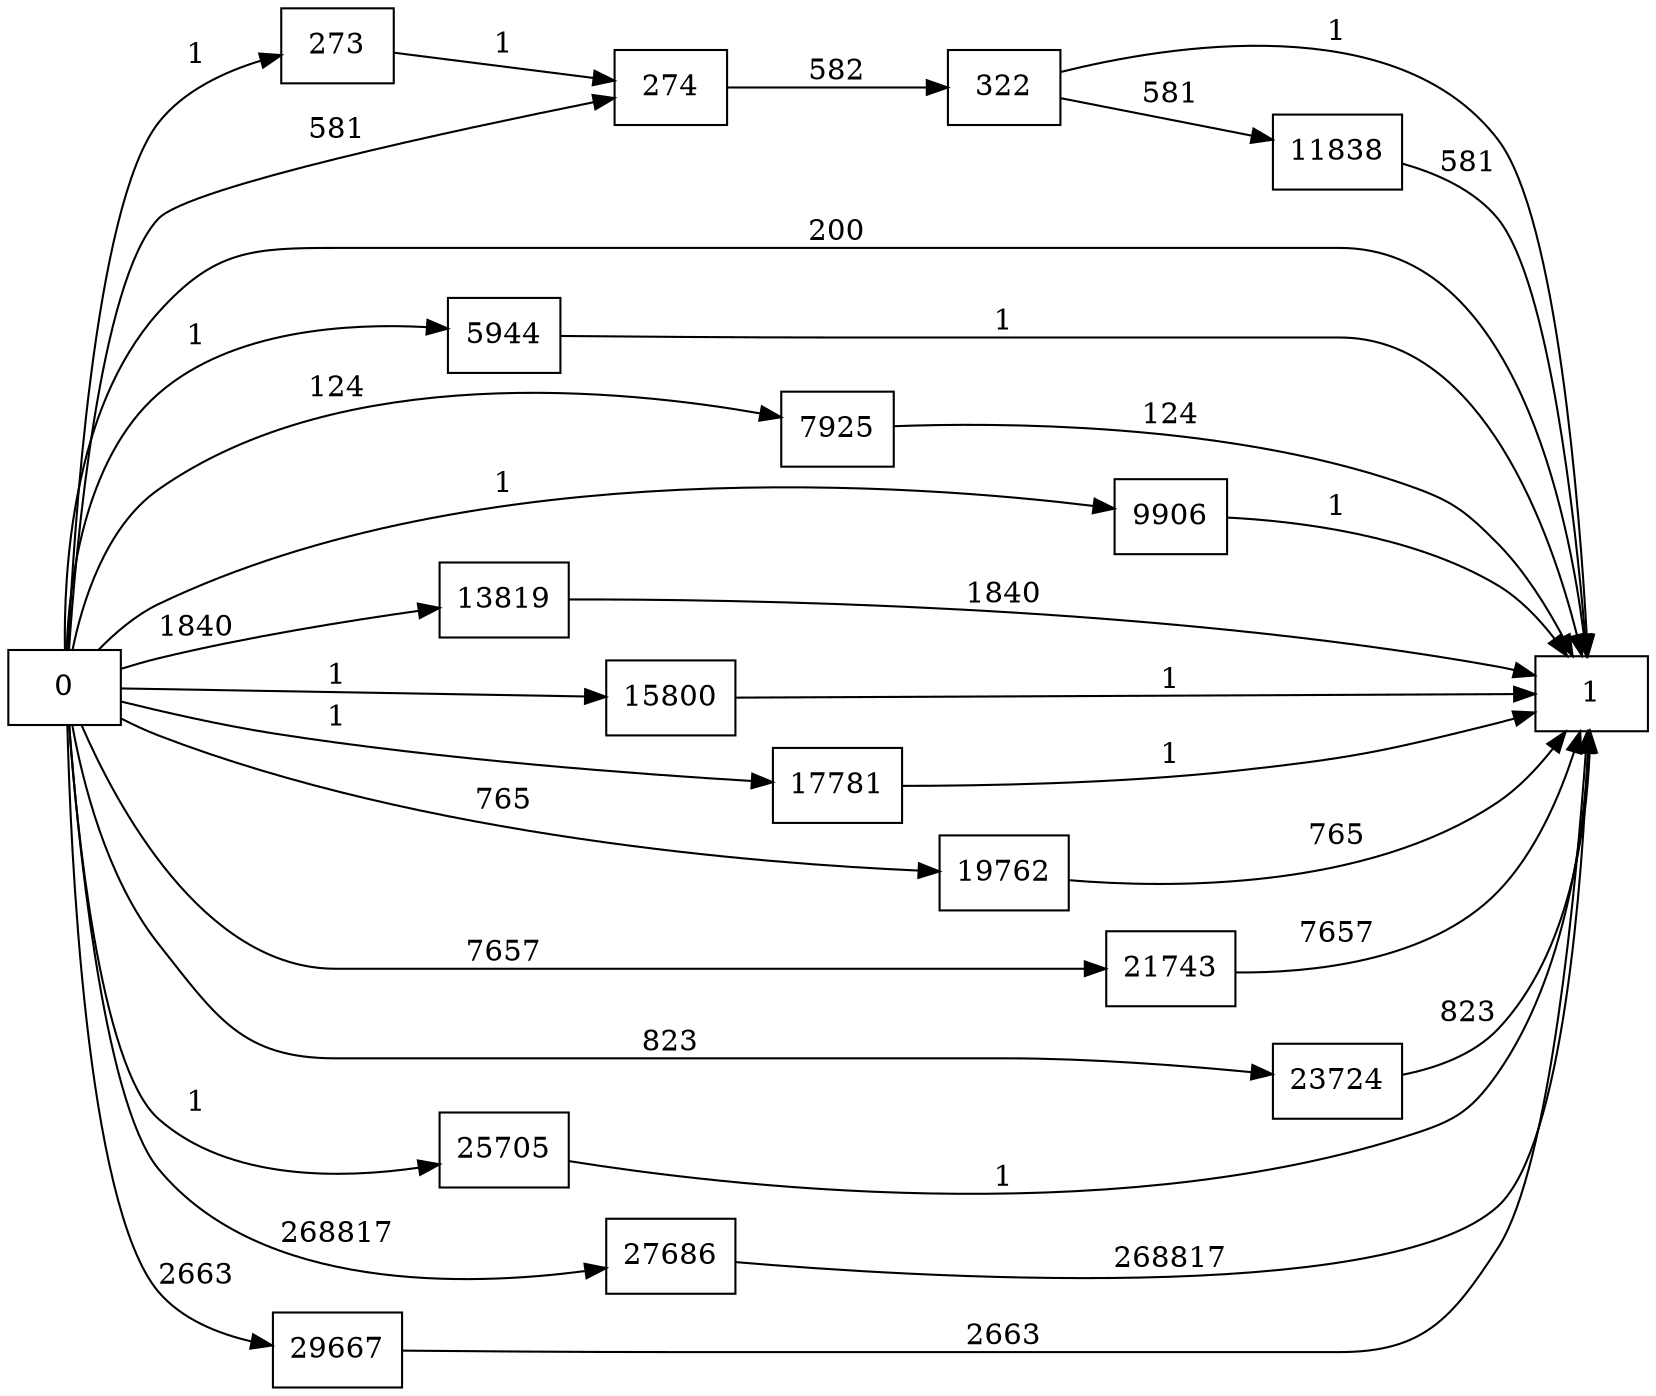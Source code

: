 digraph {
	graph [rankdir=LR]
	node [shape=rectangle]
	273 -> 274 [label=1]
	274 -> 322 [label=582]
	322 -> 1 [label=1]
	322 -> 11838 [label=581]
	5944 -> 1 [label=1]
	7925 -> 1 [label=124]
	9906 -> 1 [label=1]
	11838 -> 1 [label=581]
	13819 -> 1 [label=1840]
	15800 -> 1 [label=1]
	17781 -> 1 [label=1]
	19762 -> 1 [label=765]
	21743 -> 1 [label=7657]
	23724 -> 1 [label=823]
	25705 -> 1 [label=1]
	27686 -> 1 [label=268817]
	29667 -> 1 [label=2663]
	0 -> 274 [label=581]
	0 -> 273 [label=1]
	0 -> 1 [label=200]
	0 -> 5944 [label=1]
	0 -> 7925 [label=124]
	0 -> 9906 [label=1]
	0 -> 13819 [label=1840]
	0 -> 15800 [label=1]
	0 -> 17781 [label=1]
	0 -> 19762 [label=765]
	0 -> 21743 [label=7657]
	0 -> 23724 [label=823]
	0 -> 25705 [label=1]
	0 -> 27686 [label=268817]
	0 -> 29667 [label=2663]
}
